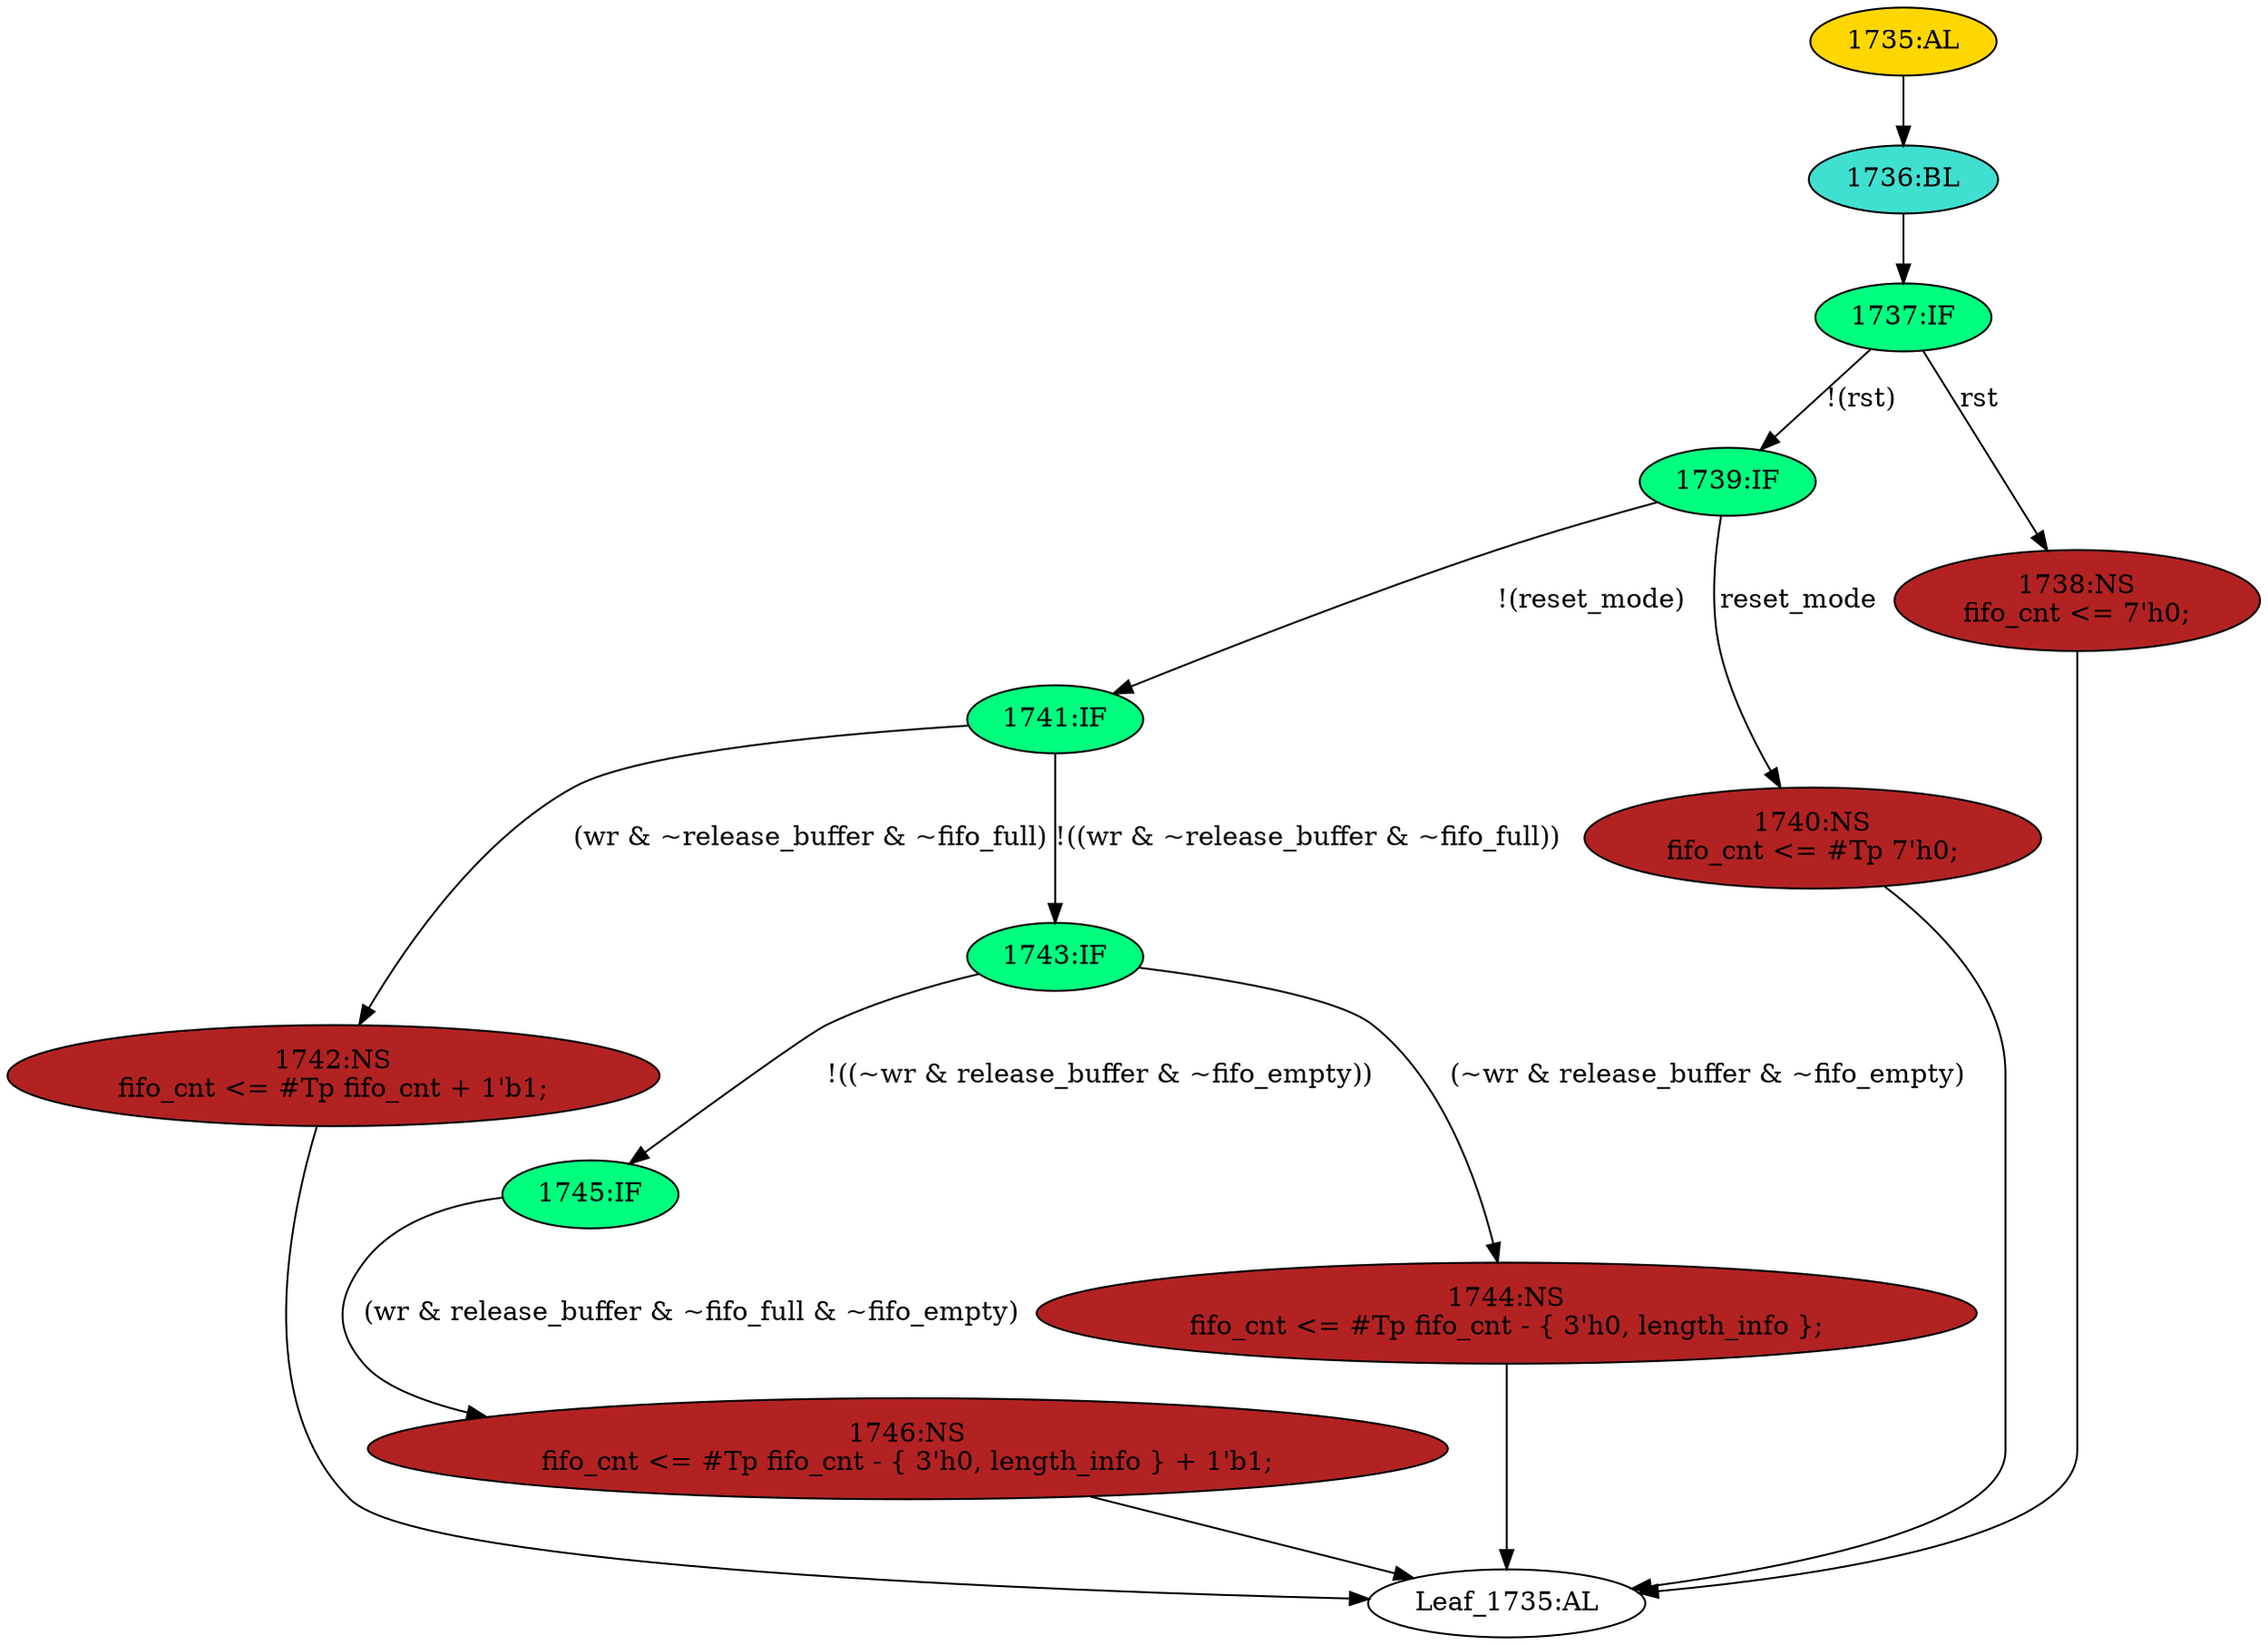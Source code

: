 strict digraph "" {
	node [label="\N"];
	"1739:IF"	 [ast="<pyverilog.vparser.ast.IfStatement object at 0x7f44f6b75610>",
		fillcolor=springgreen,
		label="1739:IF",
		statements="[]",
		style=filled,
		typ=IfStatement];
	"1741:IF"	 [ast="<pyverilog.vparser.ast.IfStatement object at 0x7f44f6b752d0>",
		fillcolor=springgreen,
		label="1741:IF",
		statements="[]",
		style=filled,
		typ=IfStatement];
	"1739:IF" -> "1741:IF"	 [cond="['reset_mode']",
		label="!(reset_mode)",
		lineno=1739];
	"1740:NS"	 [ast="<pyverilog.vparser.ast.NonblockingSubstitution object at 0x7f44f6b69090>",
		fillcolor=firebrick,
		label="1740:NS
fifo_cnt <= #Tp 7'h0;",
		statements="[<pyverilog.vparser.ast.NonblockingSubstitution object at 0x7f44f6b69090>]",
		style=filled,
		typ=NonblockingSubstitution];
	"1739:IF" -> "1740:NS"	 [cond="['reset_mode']",
		label=reset_mode,
		lineno=1739];
	"1742:NS"	 [ast="<pyverilog.vparser.ast.NonblockingSubstitution object at 0x7f44f6bb5a10>",
		fillcolor=firebrick,
		label="1742:NS
fifo_cnt <= #Tp fifo_cnt + 1'b1;",
		statements="[<pyverilog.vparser.ast.NonblockingSubstitution object at 0x7f44f6bb5a10>]",
		style=filled,
		typ=NonblockingSubstitution];
	"Leaf_1735:AL"	 [def_var="['fifo_cnt']",
		label="Leaf_1735:AL"];
	"1742:NS" -> "Leaf_1735:AL"	 [cond="[]",
		lineno=None];
	"1738:NS"	 [ast="<pyverilog.vparser.ast.NonblockingSubstitution object at 0x7f44f6b692d0>",
		fillcolor=firebrick,
		label="1738:NS
fifo_cnt <= 7'h0;",
		statements="[<pyverilog.vparser.ast.NonblockingSubstitution object at 0x7f44f6b692d0>]",
		style=filled,
		typ=NonblockingSubstitution];
	"1738:NS" -> "Leaf_1735:AL"	 [cond="[]",
		lineno=None];
	"1745:IF"	 [ast="<pyverilog.vparser.ast.IfStatement object at 0x7f44f6b75b10>",
		fillcolor=springgreen,
		label="1745:IF",
		statements="[]",
		style=filled,
		typ=IfStatement];
	"1746:NS"	 [ast="<pyverilog.vparser.ast.NonblockingSubstitution object at 0x7f44f6b75c90>",
		fillcolor=firebrick,
		label="1746:NS
fifo_cnt <= #Tp fifo_cnt - { 3'h0, length_info } + 1'b1;",
		statements="[<pyverilog.vparser.ast.NonblockingSubstitution object at 0x7f44f6b75c90>]",
		style=filled,
		typ=NonblockingSubstitution];
	"1745:IF" -> "1746:NS"	 [cond="['wr', 'release_buffer', 'fifo_full', 'fifo_empty']",
		label="(wr & release_buffer & ~fifo_full & ~fifo_empty)",
		lineno=1745];
	"1737:IF"	 [ast="<pyverilog.vparser.ast.IfStatement object at 0x7f44f6b69410>",
		fillcolor=springgreen,
		label="1737:IF",
		statements="[]",
		style=filled,
		typ=IfStatement];
	"1737:IF" -> "1739:IF"	 [cond="['rst']",
		label="!(rst)",
		lineno=1737];
	"1737:IF" -> "1738:NS"	 [cond="['rst']",
		label=rst,
		lineno=1737];
	"1741:IF" -> "1742:NS"	 [cond="['wr', 'release_buffer', 'fifo_full']",
		label="(wr & ~release_buffer & ~fifo_full)",
		lineno=1741];
	"1743:IF"	 [ast="<pyverilog.vparser.ast.IfStatement object at 0x7f44f6b75d90>",
		fillcolor=springgreen,
		label="1743:IF",
		statements="[]",
		style=filled,
		typ=IfStatement];
	"1741:IF" -> "1743:IF"	 [cond="['wr', 'release_buffer', 'fifo_full']",
		label="!((wr & ~release_buffer & ~fifo_full))",
		lineno=1741];
	"1736:BL"	 [ast="<pyverilog.vparser.ast.Block object at 0x7f44f6b694d0>",
		fillcolor=turquoise,
		label="1736:BL",
		statements="[]",
		style=filled,
		typ=Block];
	"1736:BL" -> "1737:IF"	 [cond="[]",
		lineno=None];
	"1735:AL"	 [ast="<pyverilog.vparser.ast.Always object at 0x7f44f6b69510>",
		clk_sens=True,
		fillcolor=gold,
		label="1735:AL",
		sens="['clk', 'rst']",
		statements="[]",
		style=filled,
		typ=Always,
		use_var="['length_info', 'fifo_full', 'fifo_empty', 'reset_mode', 'release_buffer', 'wr', 'fifo_cnt', 'rst']"];
	"1735:AL" -> "1736:BL"	 [cond="[]",
		lineno=None];
	"1744:NS"	 [ast="<pyverilog.vparser.ast.NonblockingSubstitution object at 0x7f44f6bb5f10>",
		fillcolor=firebrick,
		label="1744:NS
fifo_cnt <= #Tp fifo_cnt - { 3'h0, length_info };",
		statements="[<pyverilog.vparser.ast.NonblockingSubstitution object at 0x7f44f6bb5f10>]",
		style=filled,
		typ=NonblockingSubstitution];
	"1744:NS" -> "Leaf_1735:AL"	 [cond="[]",
		lineno=None];
	"1743:IF" -> "1745:IF"	 [cond="['wr', 'release_buffer', 'fifo_empty']",
		label="!((~wr & release_buffer & ~fifo_empty))",
		lineno=1743];
	"1743:IF" -> "1744:NS"	 [cond="['wr', 'release_buffer', 'fifo_empty']",
		label="(~wr & release_buffer & ~fifo_empty)",
		lineno=1743];
	"1740:NS" -> "Leaf_1735:AL"	 [cond="[]",
		lineno=None];
	"1746:NS" -> "Leaf_1735:AL"	 [cond="[]",
		lineno=None];
}
